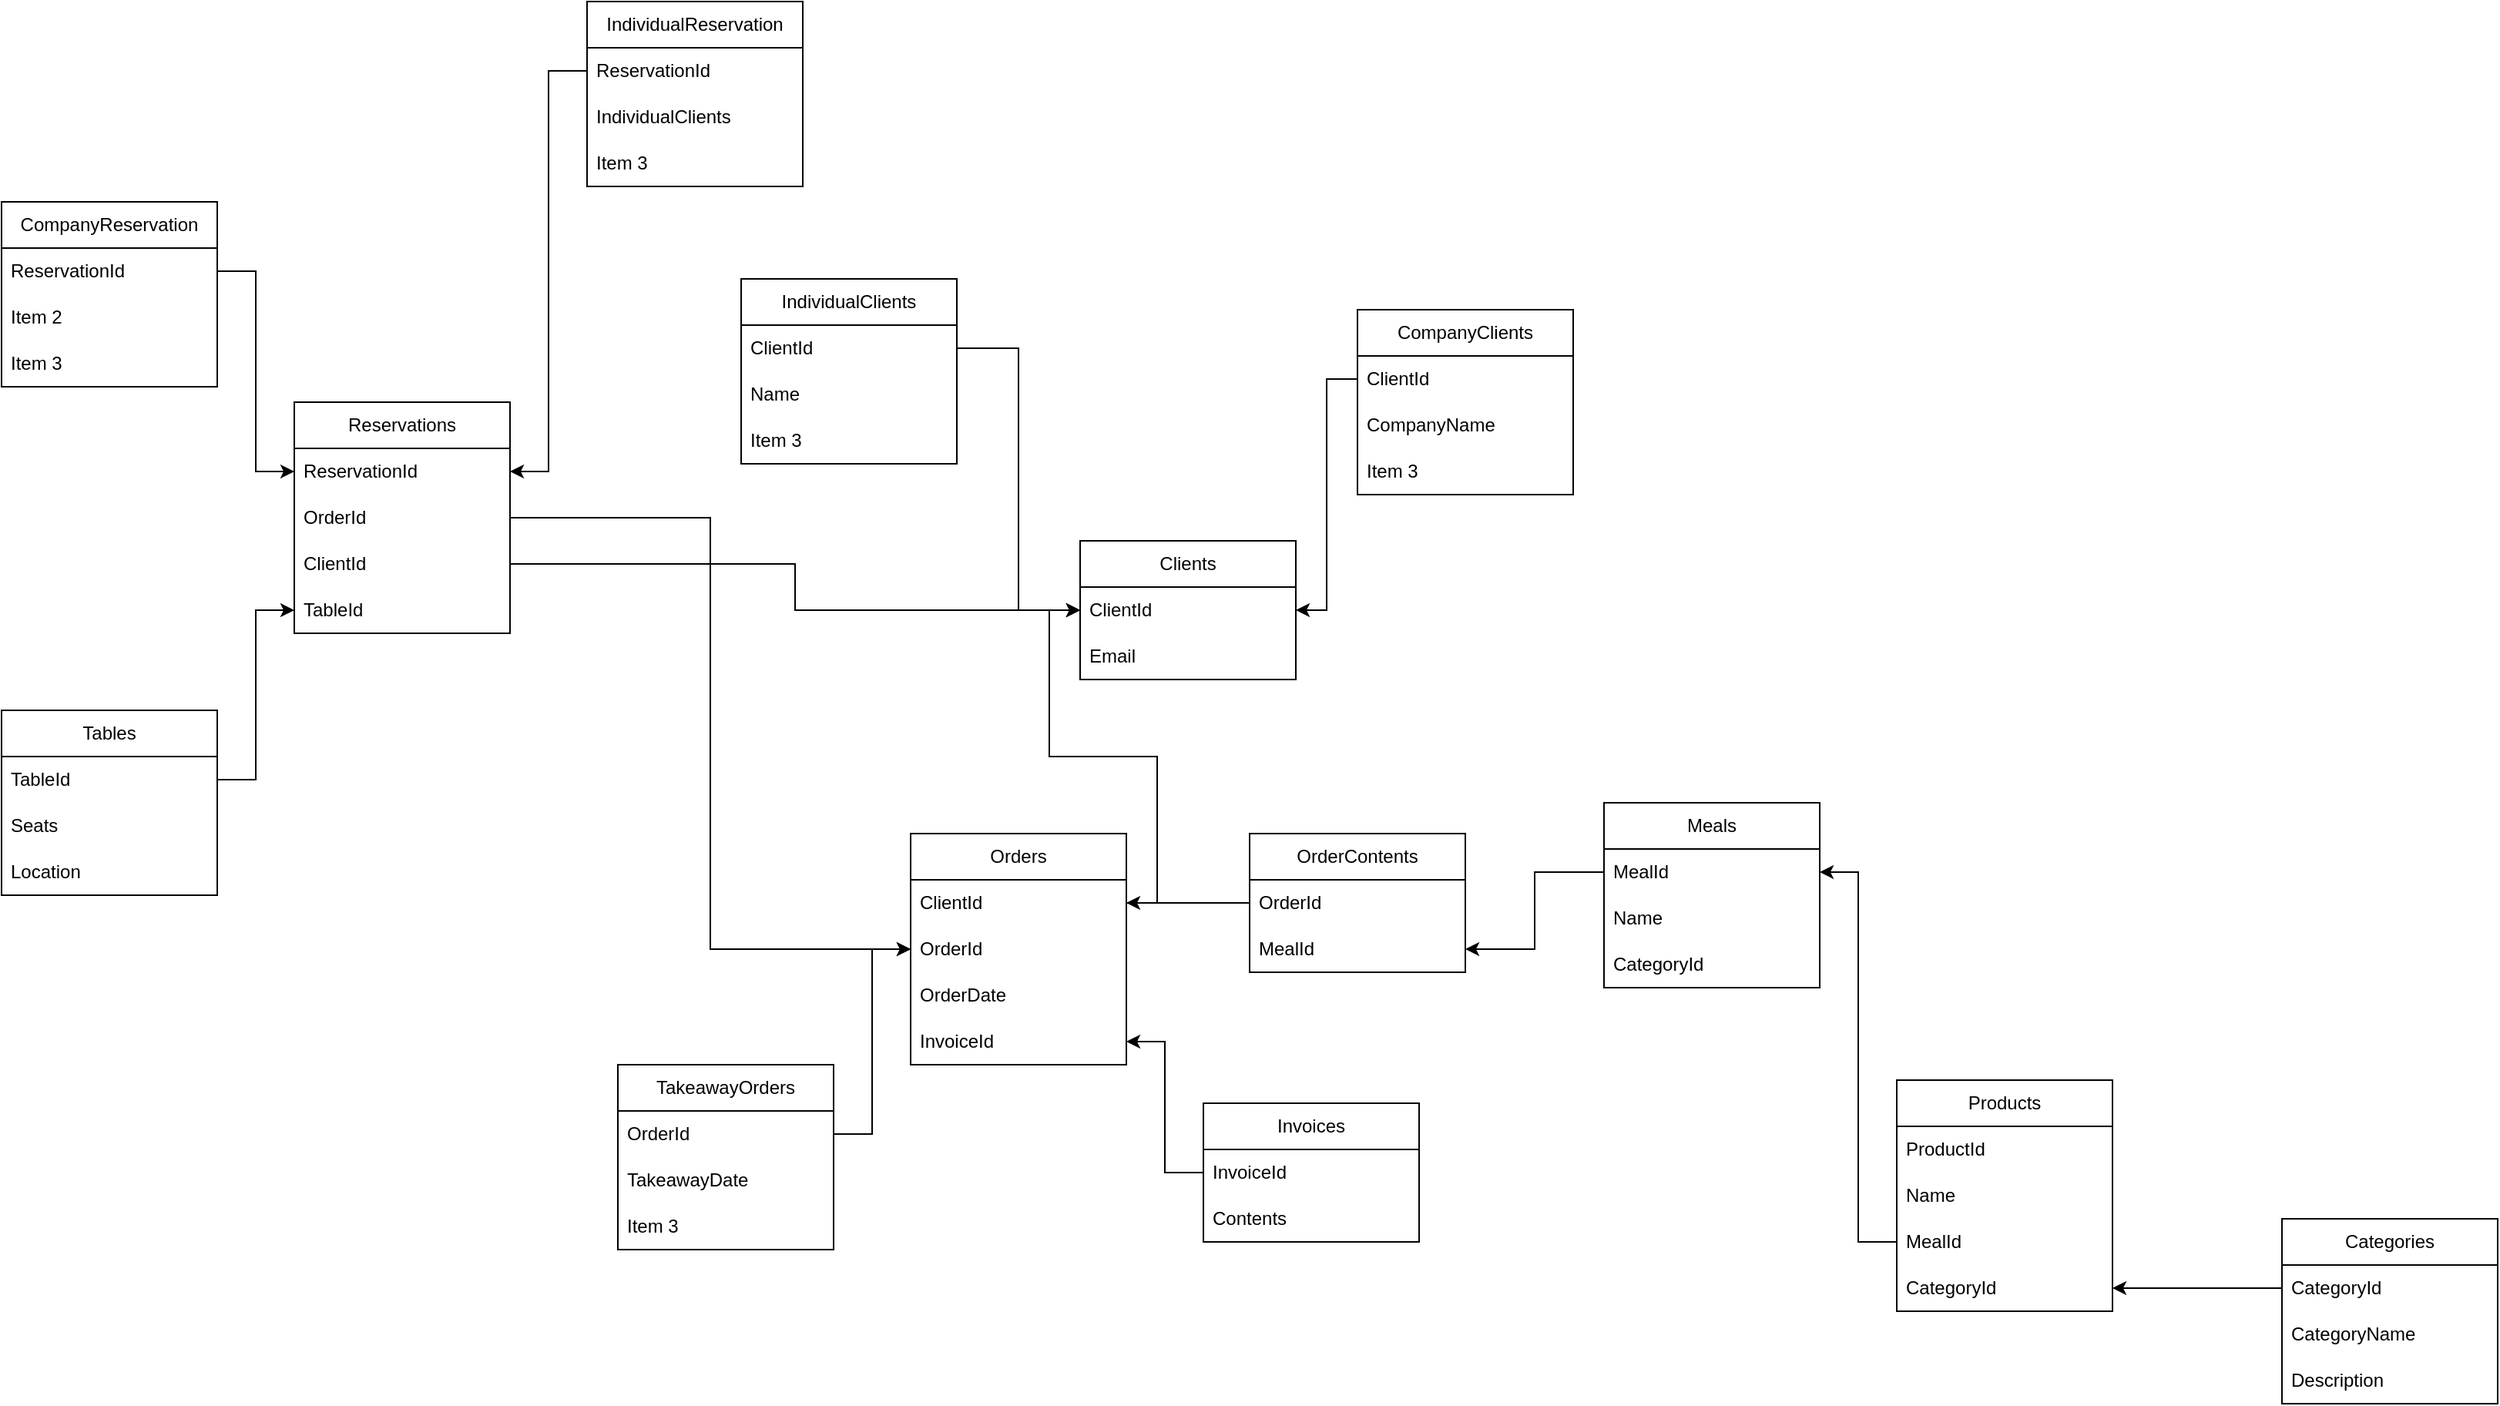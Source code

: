 <mxfile version="20.6.0" type="github">
  <diagram id="C5RBs43oDa-KdzZeNtuy" name="Page-1">
    <mxGraphModel dx="1308" dy="777" grid="1" gridSize="10" guides="1" tooltips="1" connect="1" arrows="1" fold="1" page="1" pageScale="1" pageWidth="2339" pageHeight="3300" math="0" shadow="0">
      <root>
        <mxCell id="WIyWlLk6GJQsqaUBKTNV-0" />
        <mxCell id="WIyWlLk6GJQsqaUBKTNV-1" parent="WIyWlLk6GJQsqaUBKTNV-0" />
        <mxCell id="v9yn0jD40zDZUe1sDzxz-0" value="Clients" style="swimlane;fontStyle=0;childLayout=stackLayout;horizontal=1;startSize=30;horizontalStack=0;resizeParent=1;resizeParentMax=0;resizeLast=0;collapsible=1;marginBottom=0;whiteSpace=wrap;html=1;" vertex="1" parent="WIyWlLk6GJQsqaUBKTNV-1">
          <mxGeometry x="1030" y="570" width="140" height="90" as="geometry" />
        </mxCell>
        <mxCell id="v9yn0jD40zDZUe1sDzxz-1" value="ClientId" style="text;strokeColor=none;fillColor=none;align=left;verticalAlign=middle;spacingLeft=4;spacingRight=4;overflow=hidden;points=[[0,0.5],[1,0.5]];portConstraint=eastwest;rotatable=0;whiteSpace=wrap;html=1;" vertex="1" parent="v9yn0jD40zDZUe1sDzxz-0">
          <mxGeometry y="30" width="140" height="30" as="geometry" />
        </mxCell>
        <mxCell id="v9yn0jD40zDZUe1sDzxz-10" value="Email" style="text;strokeColor=none;fillColor=none;align=left;verticalAlign=middle;spacingLeft=4;spacingRight=4;overflow=hidden;points=[[0,0.5],[1,0.5]];portConstraint=eastwest;rotatable=0;whiteSpace=wrap;html=1;" vertex="1" parent="v9yn0jD40zDZUe1sDzxz-0">
          <mxGeometry y="60" width="140" height="30" as="geometry" />
        </mxCell>
        <mxCell id="v9yn0jD40zDZUe1sDzxz-12" value="CompanyClients" style="swimlane;fontStyle=0;childLayout=stackLayout;horizontal=1;startSize=30;horizontalStack=0;resizeParent=1;resizeParentMax=0;resizeLast=0;collapsible=1;marginBottom=0;whiteSpace=wrap;html=1;" vertex="1" parent="WIyWlLk6GJQsqaUBKTNV-1">
          <mxGeometry x="1210" y="420" width="140" height="120" as="geometry" />
        </mxCell>
        <mxCell id="v9yn0jD40zDZUe1sDzxz-13" value="ClientId" style="text;strokeColor=none;fillColor=none;align=left;verticalAlign=middle;spacingLeft=4;spacingRight=4;overflow=hidden;points=[[0,0.5],[1,0.5]];portConstraint=eastwest;rotatable=0;whiteSpace=wrap;html=1;" vertex="1" parent="v9yn0jD40zDZUe1sDzxz-12">
          <mxGeometry y="30" width="140" height="30" as="geometry" />
        </mxCell>
        <mxCell id="v9yn0jD40zDZUe1sDzxz-14" value="CompanyName" style="text;strokeColor=none;fillColor=none;align=left;verticalAlign=middle;spacingLeft=4;spacingRight=4;overflow=hidden;points=[[0,0.5],[1,0.5]];portConstraint=eastwest;rotatable=0;whiteSpace=wrap;html=1;" vertex="1" parent="v9yn0jD40zDZUe1sDzxz-12">
          <mxGeometry y="60" width="140" height="30" as="geometry" />
        </mxCell>
        <mxCell id="v9yn0jD40zDZUe1sDzxz-15" value="Item 3" style="text;strokeColor=none;fillColor=none;align=left;verticalAlign=middle;spacingLeft=4;spacingRight=4;overflow=hidden;points=[[0,0.5],[1,0.5]];portConstraint=eastwest;rotatable=0;whiteSpace=wrap;html=1;" vertex="1" parent="v9yn0jD40zDZUe1sDzxz-12">
          <mxGeometry y="90" width="140" height="30" as="geometry" />
        </mxCell>
        <mxCell id="v9yn0jD40zDZUe1sDzxz-16" style="edgeStyle=orthogonalEdgeStyle;rounded=0;orthogonalLoop=1;jettySize=auto;html=1;" edge="1" parent="WIyWlLk6GJQsqaUBKTNV-1" source="v9yn0jD40zDZUe1sDzxz-13" target="v9yn0jD40zDZUe1sDzxz-1">
          <mxGeometry relative="1" as="geometry" />
        </mxCell>
        <mxCell id="v9yn0jD40zDZUe1sDzxz-17" value="IndividualClients" style="swimlane;fontStyle=0;childLayout=stackLayout;horizontal=1;startSize=30;horizontalStack=0;resizeParent=1;resizeParentMax=0;resizeLast=0;collapsible=1;marginBottom=0;whiteSpace=wrap;html=1;" vertex="1" parent="WIyWlLk6GJQsqaUBKTNV-1">
          <mxGeometry x="810" y="400" width="140" height="120" as="geometry" />
        </mxCell>
        <mxCell id="v9yn0jD40zDZUe1sDzxz-18" value="ClientId" style="text;strokeColor=none;fillColor=none;align=left;verticalAlign=middle;spacingLeft=4;spacingRight=4;overflow=hidden;points=[[0,0.5],[1,0.5]];portConstraint=eastwest;rotatable=0;whiteSpace=wrap;html=1;" vertex="1" parent="v9yn0jD40zDZUe1sDzxz-17">
          <mxGeometry y="30" width="140" height="30" as="geometry" />
        </mxCell>
        <mxCell id="v9yn0jD40zDZUe1sDzxz-19" value="Name" style="text;strokeColor=none;fillColor=none;align=left;verticalAlign=middle;spacingLeft=4;spacingRight=4;overflow=hidden;points=[[0,0.5],[1,0.5]];portConstraint=eastwest;rotatable=0;whiteSpace=wrap;html=1;" vertex="1" parent="v9yn0jD40zDZUe1sDzxz-17">
          <mxGeometry y="60" width="140" height="30" as="geometry" />
        </mxCell>
        <mxCell id="v9yn0jD40zDZUe1sDzxz-20" value="Item 3" style="text;strokeColor=none;fillColor=none;align=left;verticalAlign=middle;spacingLeft=4;spacingRight=4;overflow=hidden;points=[[0,0.5],[1,0.5]];portConstraint=eastwest;rotatable=0;whiteSpace=wrap;html=1;" vertex="1" parent="v9yn0jD40zDZUe1sDzxz-17">
          <mxGeometry y="90" width="140" height="30" as="geometry" />
        </mxCell>
        <mxCell id="v9yn0jD40zDZUe1sDzxz-21" style="edgeStyle=orthogonalEdgeStyle;rounded=0;orthogonalLoop=1;jettySize=auto;html=1;" edge="1" parent="WIyWlLk6GJQsqaUBKTNV-1" source="v9yn0jD40zDZUe1sDzxz-18" target="v9yn0jD40zDZUe1sDzxz-1">
          <mxGeometry relative="1" as="geometry" />
        </mxCell>
        <mxCell id="v9yn0jD40zDZUe1sDzxz-22" value="Orders" style="swimlane;fontStyle=0;childLayout=stackLayout;horizontal=1;startSize=30;horizontalStack=0;resizeParent=1;resizeParentMax=0;resizeLast=0;collapsible=1;marginBottom=0;whiteSpace=wrap;html=1;" vertex="1" parent="WIyWlLk6GJQsqaUBKTNV-1">
          <mxGeometry x="920" y="760" width="140" height="150" as="geometry" />
        </mxCell>
        <mxCell id="v9yn0jD40zDZUe1sDzxz-23" value="ClientId" style="text;strokeColor=none;fillColor=none;align=left;verticalAlign=middle;spacingLeft=4;spacingRight=4;overflow=hidden;points=[[0,0.5],[1,0.5]];portConstraint=eastwest;rotatable=0;whiteSpace=wrap;html=1;" vertex="1" parent="v9yn0jD40zDZUe1sDzxz-22">
          <mxGeometry y="30" width="140" height="30" as="geometry" />
        </mxCell>
        <mxCell id="v9yn0jD40zDZUe1sDzxz-24" value="OrderId" style="text;strokeColor=none;fillColor=none;align=left;verticalAlign=middle;spacingLeft=4;spacingRight=4;overflow=hidden;points=[[0,0.5],[1,0.5]];portConstraint=eastwest;rotatable=0;whiteSpace=wrap;html=1;" vertex="1" parent="v9yn0jD40zDZUe1sDzxz-22">
          <mxGeometry y="60" width="140" height="30" as="geometry" />
        </mxCell>
        <mxCell id="v9yn0jD40zDZUe1sDzxz-59" value="OrderDate" style="text;strokeColor=none;fillColor=none;align=left;verticalAlign=middle;spacingLeft=4;spacingRight=4;overflow=hidden;points=[[0,0.5],[1,0.5]];portConstraint=eastwest;rotatable=0;whiteSpace=wrap;html=1;" vertex="1" parent="v9yn0jD40zDZUe1sDzxz-22">
          <mxGeometry y="90" width="140" height="30" as="geometry" />
        </mxCell>
        <mxCell id="v9yn0jD40zDZUe1sDzxz-61" value="InvoiceId" style="text;strokeColor=none;fillColor=none;align=left;verticalAlign=middle;spacingLeft=4;spacingRight=4;overflow=hidden;points=[[0,0.5],[1,0.5]];portConstraint=eastwest;rotatable=0;whiteSpace=wrap;html=1;" vertex="1" parent="v9yn0jD40zDZUe1sDzxz-22">
          <mxGeometry y="120" width="140" height="30" as="geometry" />
        </mxCell>
        <mxCell id="v9yn0jD40zDZUe1sDzxz-26" style="edgeStyle=orthogonalEdgeStyle;rounded=0;orthogonalLoop=1;jettySize=auto;html=1;" edge="1" parent="WIyWlLk6GJQsqaUBKTNV-1" source="v9yn0jD40zDZUe1sDzxz-23" target="v9yn0jD40zDZUe1sDzxz-1">
          <mxGeometry relative="1" as="geometry" />
        </mxCell>
        <mxCell id="v9yn0jD40zDZUe1sDzxz-27" value="OrderContents" style="swimlane;fontStyle=0;childLayout=stackLayout;horizontal=1;startSize=30;horizontalStack=0;resizeParent=1;resizeParentMax=0;resizeLast=0;collapsible=1;marginBottom=0;whiteSpace=wrap;html=1;" vertex="1" parent="WIyWlLk6GJQsqaUBKTNV-1">
          <mxGeometry x="1140" y="760" width="140" height="90" as="geometry" />
        </mxCell>
        <mxCell id="v9yn0jD40zDZUe1sDzxz-28" value="OrderId" style="text;strokeColor=none;fillColor=none;align=left;verticalAlign=middle;spacingLeft=4;spacingRight=4;overflow=hidden;points=[[0,0.5],[1,0.5]];portConstraint=eastwest;rotatable=0;whiteSpace=wrap;html=1;" vertex="1" parent="v9yn0jD40zDZUe1sDzxz-27">
          <mxGeometry y="30" width="140" height="30" as="geometry" />
        </mxCell>
        <mxCell id="v9yn0jD40zDZUe1sDzxz-29" value="MealId" style="text;strokeColor=none;fillColor=none;align=left;verticalAlign=middle;spacingLeft=4;spacingRight=4;overflow=hidden;points=[[0,0.5],[1,0.5]];portConstraint=eastwest;rotatable=0;whiteSpace=wrap;html=1;" vertex="1" parent="v9yn0jD40zDZUe1sDzxz-27">
          <mxGeometry y="60" width="140" height="30" as="geometry" />
        </mxCell>
        <mxCell id="v9yn0jD40zDZUe1sDzxz-31" style="edgeStyle=orthogonalEdgeStyle;rounded=0;orthogonalLoop=1;jettySize=auto;html=1;" edge="1" parent="WIyWlLk6GJQsqaUBKTNV-1" source="v9yn0jD40zDZUe1sDzxz-28" target="v9yn0jD40zDZUe1sDzxz-23">
          <mxGeometry relative="1" as="geometry" />
        </mxCell>
        <mxCell id="v9yn0jD40zDZUe1sDzxz-36" value="Meals" style="swimlane;fontStyle=0;childLayout=stackLayout;horizontal=1;startSize=30;horizontalStack=0;resizeParent=1;resizeParentMax=0;resizeLast=0;collapsible=1;marginBottom=0;whiteSpace=wrap;html=1;" vertex="1" parent="WIyWlLk6GJQsqaUBKTNV-1">
          <mxGeometry x="1370" y="740" width="140" height="120" as="geometry" />
        </mxCell>
        <mxCell id="v9yn0jD40zDZUe1sDzxz-37" value="MealId" style="text;strokeColor=none;fillColor=none;align=left;verticalAlign=middle;spacingLeft=4;spacingRight=4;overflow=hidden;points=[[0,0.5],[1,0.5]];portConstraint=eastwest;rotatable=0;whiteSpace=wrap;html=1;" vertex="1" parent="v9yn0jD40zDZUe1sDzxz-36">
          <mxGeometry y="30" width="140" height="30" as="geometry" />
        </mxCell>
        <mxCell id="v9yn0jD40zDZUe1sDzxz-38" value="Name" style="text;strokeColor=none;fillColor=none;align=left;verticalAlign=middle;spacingLeft=4;spacingRight=4;overflow=hidden;points=[[0,0.5],[1,0.5]];portConstraint=eastwest;rotatable=0;whiteSpace=wrap;html=1;" vertex="1" parent="v9yn0jD40zDZUe1sDzxz-36">
          <mxGeometry y="60" width="140" height="30" as="geometry" />
        </mxCell>
        <mxCell id="v9yn0jD40zDZUe1sDzxz-39" value="CategoryId" style="text;strokeColor=none;fillColor=none;align=left;verticalAlign=middle;spacingLeft=4;spacingRight=4;overflow=hidden;points=[[0,0.5],[1,0.5]];portConstraint=eastwest;rotatable=0;whiteSpace=wrap;html=1;" vertex="1" parent="v9yn0jD40zDZUe1sDzxz-36">
          <mxGeometry y="90" width="140" height="30" as="geometry" />
        </mxCell>
        <mxCell id="v9yn0jD40zDZUe1sDzxz-40" style="edgeStyle=orthogonalEdgeStyle;rounded=0;orthogonalLoop=1;jettySize=auto;html=1;" edge="1" parent="WIyWlLk6GJQsqaUBKTNV-1" source="v9yn0jD40zDZUe1sDzxz-37" target="v9yn0jD40zDZUe1sDzxz-29">
          <mxGeometry relative="1" as="geometry" />
        </mxCell>
        <mxCell id="v9yn0jD40zDZUe1sDzxz-42" value="Products" style="swimlane;fontStyle=0;childLayout=stackLayout;horizontal=1;startSize=30;horizontalStack=0;resizeParent=1;resizeParentMax=0;resizeLast=0;collapsible=1;marginBottom=0;whiteSpace=wrap;html=1;" vertex="1" parent="WIyWlLk6GJQsqaUBKTNV-1">
          <mxGeometry x="1560" y="920" width="140" height="150" as="geometry" />
        </mxCell>
        <mxCell id="v9yn0jD40zDZUe1sDzxz-43" value="ProductId" style="text;strokeColor=none;fillColor=none;align=left;verticalAlign=middle;spacingLeft=4;spacingRight=4;overflow=hidden;points=[[0,0.5],[1,0.5]];portConstraint=eastwest;rotatable=0;whiteSpace=wrap;html=1;" vertex="1" parent="v9yn0jD40zDZUe1sDzxz-42">
          <mxGeometry y="30" width="140" height="30" as="geometry" />
        </mxCell>
        <mxCell id="v9yn0jD40zDZUe1sDzxz-44" value="Name" style="text;strokeColor=none;fillColor=none;align=left;verticalAlign=middle;spacingLeft=4;spacingRight=4;overflow=hidden;points=[[0,0.5],[1,0.5]];portConstraint=eastwest;rotatable=0;whiteSpace=wrap;html=1;" vertex="1" parent="v9yn0jD40zDZUe1sDzxz-42">
          <mxGeometry y="60" width="140" height="30" as="geometry" />
        </mxCell>
        <mxCell id="v9yn0jD40zDZUe1sDzxz-45" value="MealId" style="text;strokeColor=none;fillColor=none;align=left;verticalAlign=middle;spacingLeft=4;spacingRight=4;overflow=hidden;points=[[0,0.5],[1,0.5]];portConstraint=eastwest;rotatable=0;whiteSpace=wrap;html=1;" vertex="1" parent="v9yn0jD40zDZUe1sDzxz-42">
          <mxGeometry y="90" width="140" height="30" as="geometry" />
        </mxCell>
        <mxCell id="v9yn0jD40zDZUe1sDzxz-48" value="CategoryId" style="text;strokeColor=none;fillColor=none;align=left;verticalAlign=middle;spacingLeft=4;spacingRight=4;overflow=hidden;points=[[0,0.5],[1,0.5]];portConstraint=eastwest;rotatable=0;whiteSpace=wrap;html=1;" vertex="1" parent="v9yn0jD40zDZUe1sDzxz-42">
          <mxGeometry y="120" width="140" height="30" as="geometry" />
        </mxCell>
        <mxCell id="v9yn0jD40zDZUe1sDzxz-47" style="edgeStyle=orthogonalEdgeStyle;rounded=0;orthogonalLoop=1;jettySize=auto;html=1;" edge="1" parent="WIyWlLk6GJQsqaUBKTNV-1" source="v9yn0jD40zDZUe1sDzxz-45" target="v9yn0jD40zDZUe1sDzxz-37">
          <mxGeometry relative="1" as="geometry" />
        </mxCell>
        <mxCell id="v9yn0jD40zDZUe1sDzxz-49" value="Categories" style="swimlane;fontStyle=0;childLayout=stackLayout;horizontal=1;startSize=30;horizontalStack=0;resizeParent=1;resizeParentMax=0;resizeLast=0;collapsible=1;marginBottom=0;whiteSpace=wrap;html=1;" vertex="1" parent="WIyWlLk6GJQsqaUBKTNV-1">
          <mxGeometry x="1810" y="1010" width="140" height="120" as="geometry" />
        </mxCell>
        <mxCell id="v9yn0jD40zDZUe1sDzxz-50" value="CategoryId" style="text;strokeColor=none;fillColor=none;align=left;verticalAlign=middle;spacingLeft=4;spacingRight=4;overflow=hidden;points=[[0,0.5],[1,0.5]];portConstraint=eastwest;rotatable=0;whiteSpace=wrap;html=1;" vertex="1" parent="v9yn0jD40zDZUe1sDzxz-49">
          <mxGeometry y="30" width="140" height="30" as="geometry" />
        </mxCell>
        <mxCell id="v9yn0jD40zDZUe1sDzxz-51" value="CategoryName" style="text;strokeColor=none;fillColor=none;align=left;verticalAlign=middle;spacingLeft=4;spacingRight=4;overflow=hidden;points=[[0,0.5],[1,0.5]];portConstraint=eastwest;rotatable=0;whiteSpace=wrap;html=1;" vertex="1" parent="v9yn0jD40zDZUe1sDzxz-49">
          <mxGeometry y="60" width="140" height="30" as="geometry" />
        </mxCell>
        <mxCell id="v9yn0jD40zDZUe1sDzxz-52" value="Description" style="text;strokeColor=none;fillColor=none;align=left;verticalAlign=middle;spacingLeft=4;spacingRight=4;overflow=hidden;points=[[0,0.5],[1,0.5]];portConstraint=eastwest;rotatable=0;whiteSpace=wrap;html=1;" vertex="1" parent="v9yn0jD40zDZUe1sDzxz-49">
          <mxGeometry y="90" width="140" height="30" as="geometry" />
        </mxCell>
        <mxCell id="v9yn0jD40zDZUe1sDzxz-53" style="edgeStyle=orthogonalEdgeStyle;rounded=0;orthogonalLoop=1;jettySize=auto;html=1;" edge="1" parent="WIyWlLk6GJQsqaUBKTNV-1" source="v9yn0jD40zDZUe1sDzxz-50" target="v9yn0jD40zDZUe1sDzxz-48">
          <mxGeometry relative="1" as="geometry" />
        </mxCell>
        <mxCell id="v9yn0jD40zDZUe1sDzxz-54" value="TakeawayOrders" style="swimlane;fontStyle=0;childLayout=stackLayout;horizontal=1;startSize=30;horizontalStack=0;resizeParent=1;resizeParentMax=0;resizeLast=0;collapsible=1;marginBottom=0;whiteSpace=wrap;html=1;" vertex="1" parent="WIyWlLk6GJQsqaUBKTNV-1">
          <mxGeometry x="730" y="910" width="140" height="120" as="geometry" />
        </mxCell>
        <mxCell id="v9yn0jD40zDZUe1sDzxz-55" value="OrderId" style="text;strokeColor=none;fillColor=none;align=left;verticalAlign=middle;spacingLeft=4;spacingRight=4;overflow=hidden;points=[[0,0.5],[1,0.5]];portConstraint=eastwest;rotatable=0;whiteSpace=wrap;html=1;" vertex="1" parent="v9yn0jD40zDZUe1sDzxz-54">
          <mxGeometry y="30" width="140" height="30" as="geometry" />
        </mxCell>
        <mxCell id="v9yn0jD40zDZUe1sDzxz-56" value="TakeawayDate" style="text;strokeColor=none;fillColor=none;align=left;verticalAlign=middle;spacingLeft=4;spacingRight=4;overflow=hidden;points=[[0,0.5],[1,0.5]];portConstraint=eastwest;rotatable=0;whiteSpace=wrap;html=1;" vertex="1" parent="v9yn0jD40zDZUe1sDzxz-54">
          <mxGeometry y="60" width="140" height="30" as="geometry" />
        </mxCell>
        <mxCell id="v9yn0jD40zDZUe1sDzxz-57" value="Item 3" style="text;strokeColor=none;fillColor=none;align=left;verticalAlign=middle;spacingLeft=4;spacingRight=4;overflow=hidden;points=[[0,0.5],[1,0.5]];portConstraint=eastwest;rotatable=0;whiteSpace=wrap;html=1;" vertex="1" parent="v9yn0jD40zDZUe1sDzxz-54">
          <mxGeometry y="90" width="140" height="30" as="geometry" />
        </mxCell>
        <mxCell id="v9yn0jD40zDZUe1sDzxz-58" style="edgeStyle=orthogonalEdgeStyle;rounded=0;orthogonalLoop=1;jettySize=auto;html=1;" edge="1" parent="WIyWlLk6GJQsqaUBKTNV-1" source="v9yn0jD40zDZUe1sDzxz-55" target="v9yn0jD40zDZUe1sDzxz-24">
          <mxGeometry relative="1" as="geometry" />
        </mxCell>
        <mxCell id="v9yn0jD40zDZUe1sDzxz-62" value="Invoices" style="swimlane;fontStyle=0;childLayout=stackLayout;horizontal=1;startSize=30;horizontalStack=0;resizeParent=1;resizeParentMax=0;resizeLast=0;collapsible=1;marginBottom=0;whiteSpace=wrap;html=1;" vertex="1" parent="WIyWlLk6GJQsqaUBKTNV-1">
          <mxGeometry x="1110" y="935" width="140" height="90" as="geometry" />
        </mxCell>
        <mxCell id="v9yn0jD40zDZUe1sDzxz-63" value="InvoiceId" style="text;strokeColor=none;fillColor=none;align=left;verticalAlign=middle;spacingLeft=4;spacingRight=4;overflow=hidden;points=[[0,0.5],[1,0.5]];portConstraint=eastwest;rotatable=0;whiteSpace=wrap;html=1;" vertex="1" parent="v9yn0jD40zDZUe1sDzxz-62">
          <mxGeometry y="30" width="140" height="30" as="geometry" />
        </mxCell>
        <mxCell id="v9yn0jD40zDZUe1sDzxz-64" value="Contents" style="text;strokeColor=none;fillColor=none;align=left;verticalAlign=middle;spacingLeft=4;spacingRight=4;overflow=hidden;points=[[0,0.5],[1,0.5]];portConstraint=eastwest;rotatable=0;whiteSpace=wrap;html=1;" vertex="1" parent="v9yn0jD40zDZUe1sDzxz-62">
          <mxGeometry y="60" width="140" height="30" as="geometry" />
        </mxCell>
        <mxCell id="v9yn0jD40zDZUe1sDzxz-66" style="edgeStyle=orthogonalEdgeStyle;rounded=0;orthogonalLoop=1;jettySize=auto;html=1;" edge="1" parent="WIyWlLk6GJQsqaUBKTNV-1" source="v9yn0jD40zDZUe1sDzxz-63" target="v9yn0jD40zDZUe1sDzxz-61">
          <mxGeometry relative="1" as="geometry" />
        </mxCell>
        <mxCell id="v9yn0jD40zDZUe1sDzxz-67" value="Reservations" style="swimlane;fontStyle=0;childLayout=stackLayout;horizontal=1;startSize=30;horizontalStack=0;resizeParent=1;resizeParentMax=0;resizeLast=0;collapsible=1;marginBottom=0;whiteSpace=wrap;html=1;" vertex="1" parent="WIyWlLk6GJQsqaUBKTNV-1">
          <mxGeometry x="520" y="480" width="140" height="150" as="geometry" />
        </mxCell>
        <mxCell id="v9yn0jD40zDZUe1sDzxz-68" value="ReservationId" style="text;strokeColor=none;fillColor=none;align=left;verticalAlign=middle;spacingLeft=4;spacingRight=4;overflow=hidden;points=[[0,0.5],[1,0.5]];portConstraint=eastwest;rotatable=0;whiteSpace=wrap;html=1;" vertex="1" parent="v9yn0jD40zDZUe1sDzxz-67">
          <mxGeometry y="30" width="140" height="30" as="geometry" />
        </mxCell>
        <mxCell id="v9yn0jD40zDZUe1sDzxz-69" value="OrderId" style="text;strokeColor=none;fillColor=none;align=left;verticalAlign=middle;spacingLeft=4;spacingRight=4;overflow=hidden;points=[[0,0.5],[1,0.5]];portConstraint=eastwest;rotatable=0;whiteSpace=wrap;html=1;" vertex="1" parent="v9yn0jD40zDZUe1sDzxz-67">
          <mxGeometry y="60" width="140" height="30" as="geometry" />
        </mxCell>
        <mxCell id="v9yn0jD40zDZUe1sDzxz-83" value="ClientId" style="text;strokeColor=none;fillColor=none;align=left;verticalAlign=middle;spacingLeft=4;spacingRight=4;overflow=hidden;points=[[0,0.5],[1,0.5]];portConstraint=eastwest;rotatable=0;whiteSpace=wrap;html=1;" vertex="1" parent="v9yn0jD40zDZUe1sDzxz-67">
          <mxGeometry y="90" width="140" height="30" as="geometry" />
        </mxCell>
        <mxCell id="v9yn0jD40zDZUe1sDzxz-85" value="TableId" style="text;strokeColor=none;fillColor=none;align=left;verticalAlign=middle;spacingLeft=4;spacingRight=4;overflow=hidden;points=[[0,0.5],[1,0.5]];portConstraint=eastwest;rotatable=0;whiteSpace=wrap;html=1;" vertex="1" parent="v9yn0jD40zDZUe1sDzxz-67">
          <mxGeometry y="120" width="140" height="30" as="geometry" />
        </mxCell>
        <mxCell id="v9yn0jD40zDZUe1sDzxz-71" style="edgeStyle=orthogonalEdgeStyle;rounded=0;orthogonalLoop=1;jettySize=auto;html=1;" edge="1" parent="WIyWlLk6GJQsqaUBKTNV-1" source="v9yn0jD40zDZUe1sDzxz-69" target="v9yn0jD40zDZUe1sDzxz-24">
          <mxGeometry relative="1" as="geometry" />
        </mxCell>
        <mxCell id="v9yn0jD40zDZUe1sDzxz-72" value="IndividualReservation" style="swimlane;fontStyle=0;childLayout=stackLayout;horizontal=1;startSize=30;horizontalStack=0;resizeParent=1;resizeParentMax=0;resizeLast=0;collapsible=1;marginBottom=0;whiteSpace=wrap;html=1;" vertex="1" parent="WIyWlLk6GJQsqaUBKTNV-1">
          <mxGeometry x="710" y="220" width="140" height="120" as="geometry" />
        </mxCell>
        <mxCell id="v9yn0jD40zDZUe1sDzxz-73" value="ReservationId" style="text;strokeColor=none;fillColor=none;align=left;verticalAlign=middle;spacingLeft=4;spacingRight=4;overflow=hidden;points=[[0,0.5],[1,0.5]];portConstraint=eastwest;rotatable=0;whiteSpace=wrap;html=1;" vertex="1" parent="v9yn0jD40zDZUe1sDzxz-72">
          <mxGeometry y="30" width="140" height="30" as="geometry" />
        </mxCell>
        <mxCell id="v9yn0jD40zDZUe1sDzxz-74" value="IndividualClients" style="text;strokeColor=none;fillColor=none;align=left;verticalAlign=middle;spacingLeft=4;spacingRight=4;overflow=hidden;points=[[0,0.5],[1,0.5]];portConstraint=eastwest;rotatable=0;whiteSpace=wrap;html=1;" vertex="1" parent="v9yn0jD40zDZUe1sDzxz-72">
          <mxGeometry y="60" width="140" height="30" as="geometry" />
        </mxCell>
        <mxCell id="v9yn0jD40zDZUe1sDzxz-75" value="Item 3" style="text;strokeColor=none;fillColor=none;align=left;verticalAlign=middle;spacingLeft=4;spacingRight=4;overflow=hidden;points=[[0,0.5],[1,0.5]];portConstraint=eastwest;rotatable=0;whiteSpace=wrap;html=1;" vertex="1" parent="v9yn0jD40zDZUe1sDzxz-72">
          <mxGeometry y="90" width="140" height="30" as="geometry" />
        </mxCell>
        <mxCell id="v9yn0jD40zDZUe1sDzxz-76" style="edgeStyle=orthogonalEdgeStyle;rounded=0;orthogonalLoop=1;jettySize=auto;html=1;" edge="1" parent="WIyWlLk6GJQsqaUBKTNV-1" source="v9yn0jD40zDZUe1sDzxz-73" target="v9yn0jD40zDZUe1sDzxz-68">
          <mxGeometry relative="1" as="geometry" />
        </mxCell>
        <mxCell id="v9yn0jD40zDZUe1sDzxz-77" value="CompanyReservation" style="swimlane;fontStyle=0;childLayout=stackLayout;horizontal=1;startSize=30;horizontalStack=0;resizeParent=1;resizeParentMax=0;resizeLast=0;collapsible=1;marginBottom=0;whiteSpace=wrap;html=1;" vertex="1" parent="WIyWlLk6GJQsqaUBKTNV-1">
          <mxGeometry x="330" y="350" width="140" height="120" as="geometry" />
        </mxCell>
        <mxCell id="v9yn0jD40zDZUe1sDzxz-78" value="ReservationId" style="text;strokeColor=none;fillColor=none;align=left;verticalAlign=middle;spacingLeft=4;spacingRight=4;overflow=hidden;points=[[0,0.5],[1,0.5]];portConstraint=eastwest;rotatable=0;whiteSpace=wrap;html=1;" vertex="1" parent="v9yn0jD40zDZUe1sDzxz-77">
          <mxGeometry y="30" width="140" height="30" as="geometry" />
        </mxCell>
        <mxCell id="v9yn0jD40zDZUe1sDzxz-79" value="Item 2" style="text;strokeColor=none;fillColor=none;align=left;verticalAlign=middle;spacingLeft=4;spacingRight=4;overflow=hidden;points=[[0,0.5],[1,0.5]];portConstraint=eastwest;rotatable=0;whiteSpace=wrap;html=1;" vertex="1" parent="v9yn0jD40zDZUe1sDzxz-77">
          <mxGeometry y="60" width="140" height="30" as="geometry" />
        </mxCell>
        <mxCell id="v9yn0jD40zDZUe1sDzxz-80" value="Item 3" style="text;strokeColor=none;fillColor=none;align=left;verticalAlign=middle;spacingLeft=4;spacingRight=4;overflow=hidden;points=[[0,0.5],[1,0.5]];portConstraint=eastwest;rotatable=0;whiteSpace=wrap;html=1;" vertex="1" parent="v9yn0jD40zDZUe1sDzxz-77">
          <mxGeometry y="90" width="140" height="30" as="geometry" />
        </mxCell>
        <mxCell id="v9yn0jD40zDZUe1sDzxz-81" style="edgeStyle=orthogonalEdgeStyle;rounded=0;orthogonalLoop=1;jettySize=auto;html=1;" edge="1" parent="WIyWlLk6GJQsqaUBKTNV-1" source="v9yn0jD40zDZUe1sDzxz-78" target="v9yn0jD40zDZUe1sDzxz-68">
          <mxGeometry relative="1" as="geometry" />
        </mxCell>
        <mxCell id="v9yn0jD40zDZUe1sDzxz-84" style="edgeStyle=orthogonalEdgeStyle;rounded=0;orthogonalLoop=1;jettySize=auto;html=1;" edge="1" parent="WIyWlLk6GJQsqaUBKTNV-1" source="v9yn0jD40zDZUe1sDzxz-83" target="v9yn0jD40zDZUe1sDzxz-1">
          <mxGeometry relative="1" as="geometry" />
        </mxCell>
        <mxCell id="v9yn0jD40zDZUe1sDzxz-86" value="Tables" style="swimlane;fontStyle=0;childLayout=stackLayout;horizontal=1;startSize=30;horizontalStack=0;resizeParent=1;resizeParentMax=0;resizeLast=0;collapsible=1;marginBottom=0;whiteSpace=wrap;html=1;" vertex="1" parent="WIyWlLk6GJQsqaUBKTNV-1">
          <mxGeometry x="330" y="680" width="140" height="120" as="geometry" />
        </mxCell>
        <mxCell id="v9yn0jD40zDZUe1sDzxz-87" value="TableId" style="text;strokeColor=none;fillColor=none;align=left;verticalAlign=middle;spacingLeft=4;spacingRight=4;overflow=hidden;points=[[0,0.5],[1,0.5]];portConstraint=eastwest;rotatable=0;whiteSpace=wrap;html=1;" vertex="1" parent="v9yn0jD40zDZUe1sDzxz-86">
          <mxGeometry y="30" width="140" height="30" as="geometry" />
        </mxCell>
        <mxCell id="v9yn0jD40zDZUe1sDzxz-88" value="Seats" style="text;strokeColor=none;fillColor=none;align=left;verticalAlign=middle;spacingLeft=4;spacingRight=4;overflow=hidden;points=[[0,0.5],[1,0.5]];portConstraint=eastwest;rotatable=0;whiteSpace=wrap;html=1;" vertex="1" parent="v9yn0jD40zDZUe1sDzxz-86">
          <mxGeometry y="60" width="140" height="30" as="geometry" />
        </mxCell>
        <mxCell id="v9yn0jD40zDZUe1sDzxz-89" value="Location" style="text;strokeColor=none;fillColor=none;align=left;verticalAlign=middle;spacingLeft=4;spacingRight=4;overflow=hidden;points=[[0,0.5],[1,0.5]];portConstraint=eastwest;rotatable=0;whiteSpace=wrap;html=1;" vertex="1" parent="v9yn0jD40zDZUe1sDzxz-86">
          <mxGeometry y="90" width="140" height="30" as="geometry" />
        </mxCell>
        <mxCell id="v9yn0jD40zDZUe1sDzxz-90" style="edgeStyle=orthogonalEdgeStyle;rounded=0;orthogonalLoop=1;jettySize=auto;html=1;" edge="1" parent="WIyWlLk6GJQsqaUBKTNV-1" source="v9yn0jD40zDZUe1sDzxz-87" target="v9yn0jD40zDZUe1sDzxz-85">
          <mxGeometry relative="1" as="geometry" />
        </mxCell>
      </root>
    </mxGraphModel>
  </diagram>
</mxfile>
